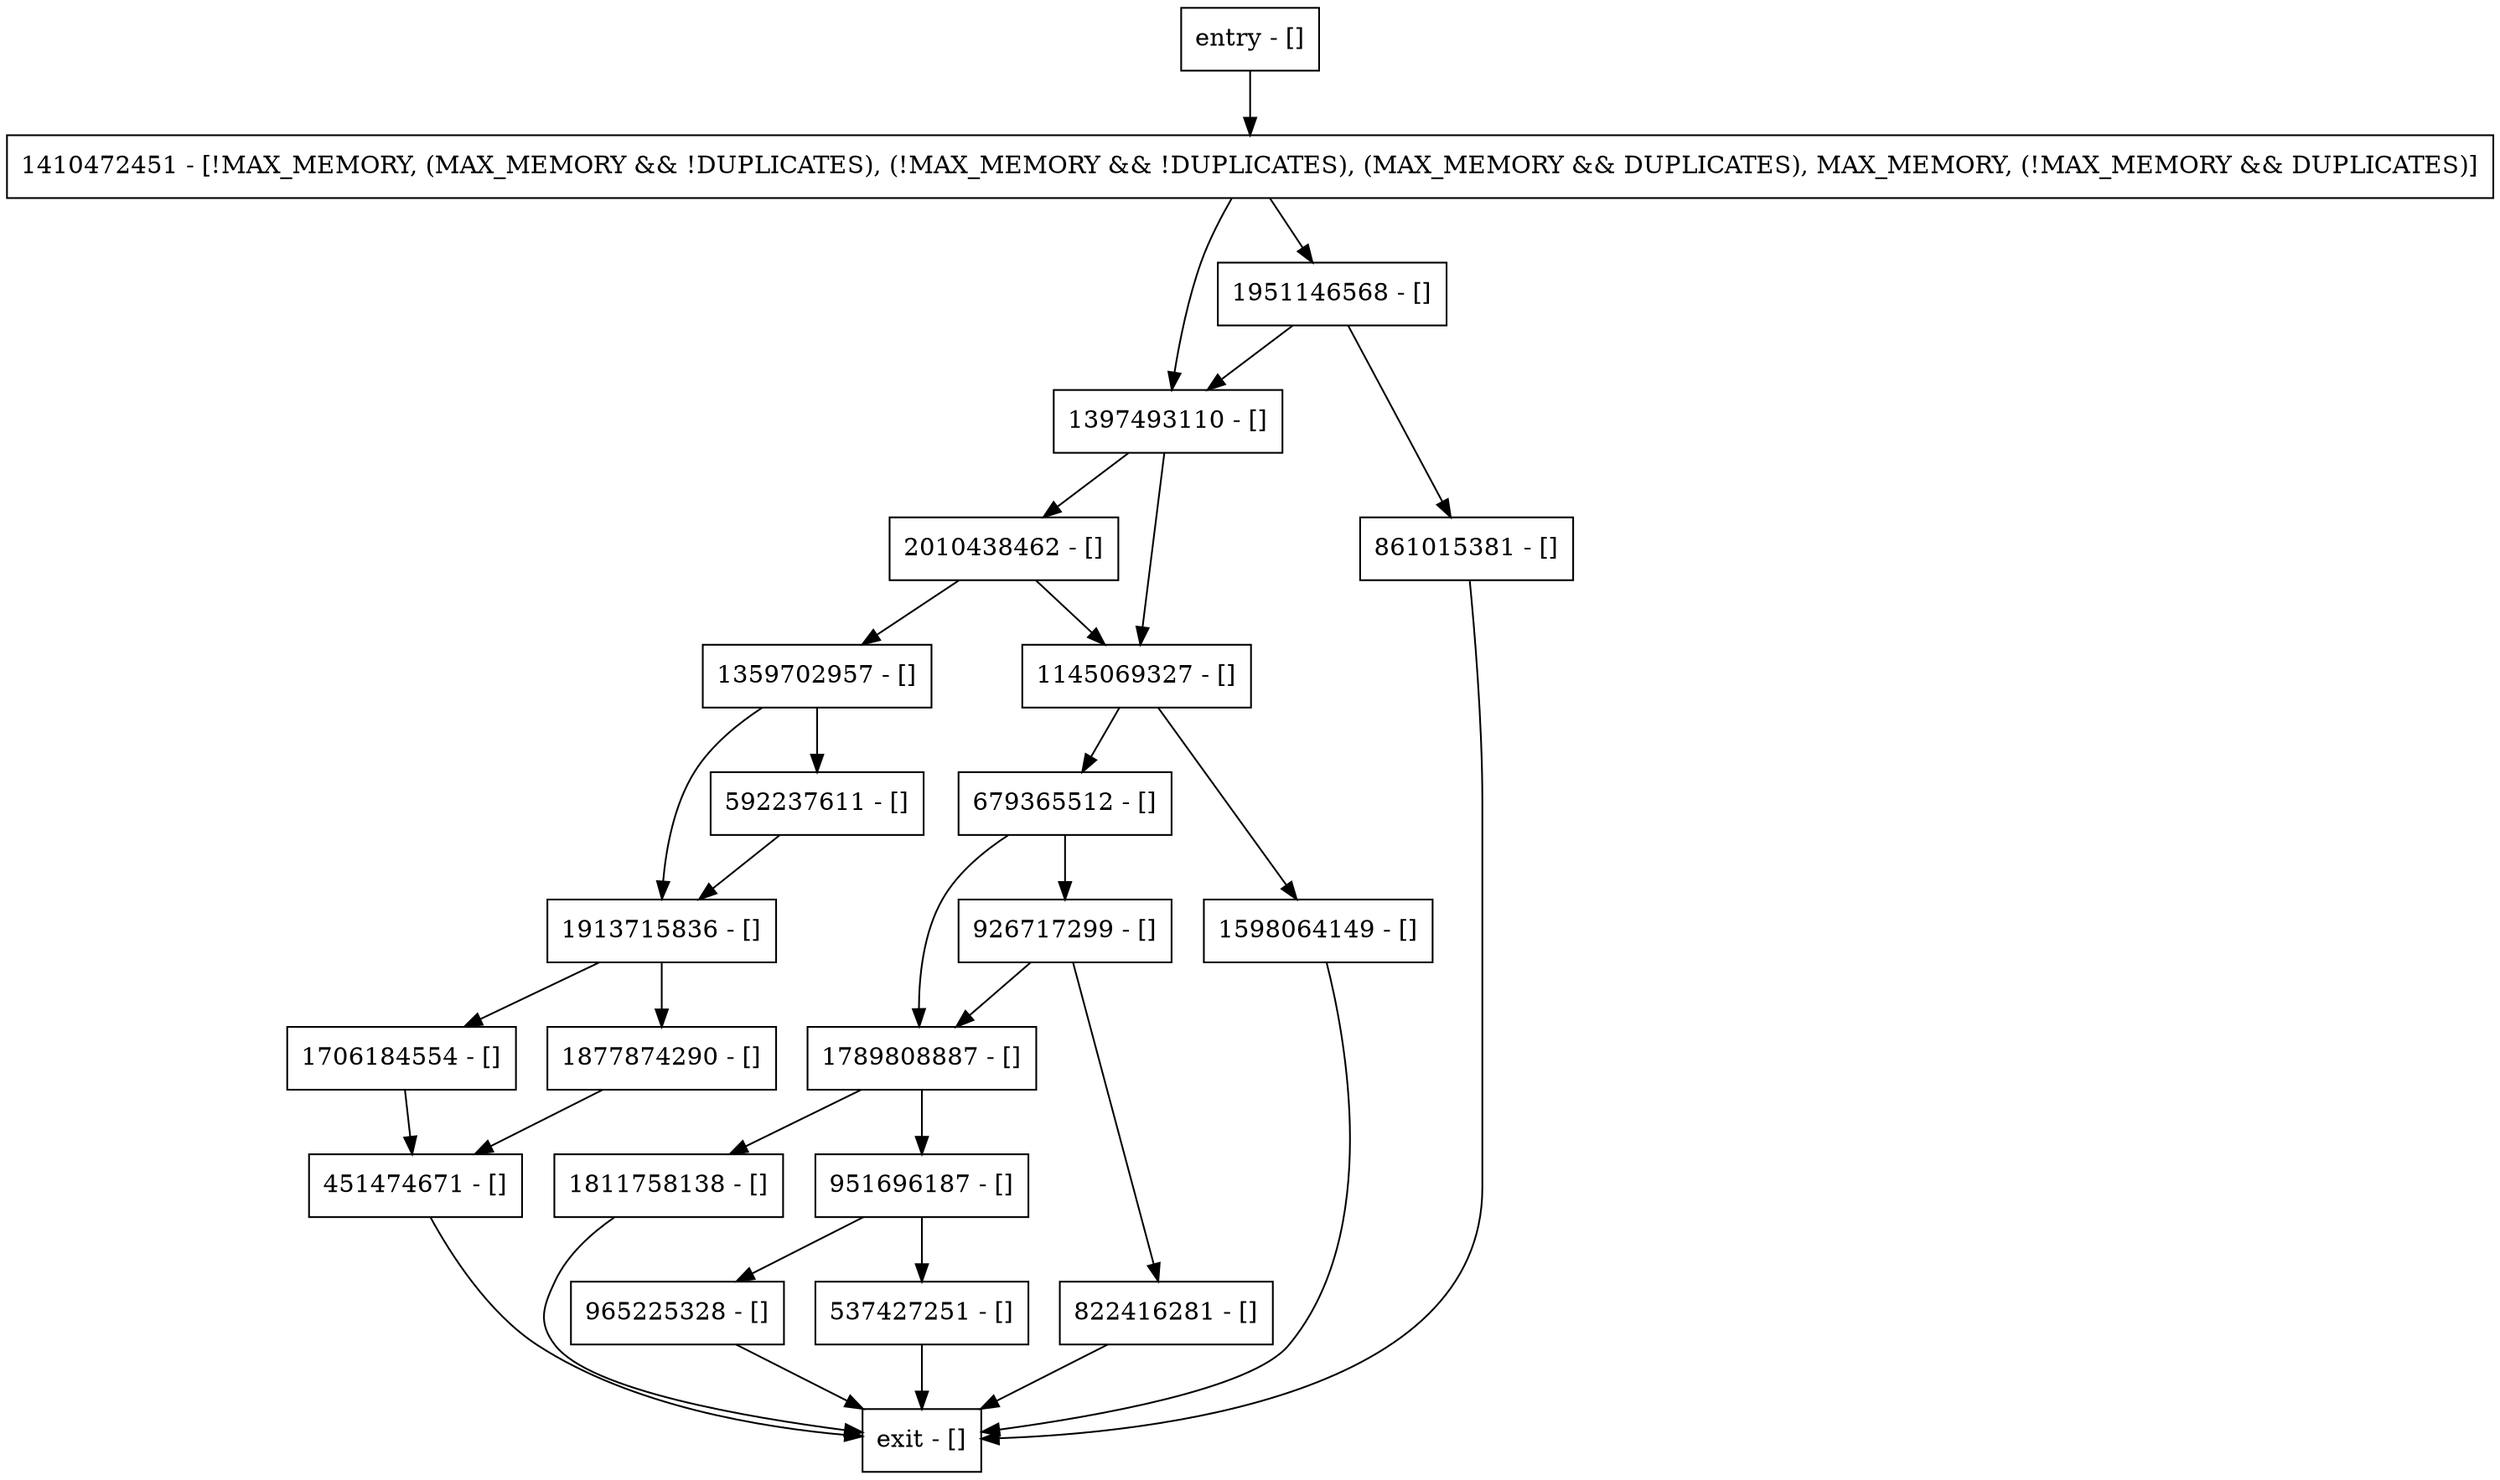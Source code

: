 digraph getWritableLocker {
node [shape=record];
1359702957 [label="1359702957 - []"];
2010438462 [label="2010438462 - []"];
1913715836 [label="1913715836 - []"];
1397493110 [label="1397493110 - []"];
1706184554 [label="1706184554 - []"];
1951146568 [label="1951146568 - []"];
1789808887 [label="1789808887 - []"];
1145069327 [label="1145069327 - []"];
592237611 [label="592237611 - []"];
965225328 [label="965225328 - []"];
679365512 [label="679365512 - []"];
entry [label="entry - []"];
exit [label="exit - []"];
1811758138 [label="1811758138 - []"];
861015381 [label="861015381 - []"];
1877874290 [label="1877874290 - []"];
1410472451 [label="1410472451 - [!MAX_MEMORY, (MAX_MEMORY && !DUPLICATES), (!MAX_MEMORY && !DUPLICATES), (MAX_MEMORY && DUPLICATES), MAX_MEMORY, (!MAX_MEMORY && DUPLICATES)]"];
1598064149 [label="1598064149 - []"];
822416281 [label="822416281 - []"];
537427251 [label="537427251 - []"];
926717299 [label="926717299 - []"];
951696187 [label="951696187 - []"];
451474671 [label="451474671 - []"];
entry;
exit;
1359702957 -> 1913715836;
1359702957 -> 592237611;
2010438462 -> 1359702957;
2010438462 -> 1145069327;
1913715836 -> 1706184554;
1913715836 -> 1877874290;
1397493110 -> 2010438462;
1397493110 -> 1145069327;
1706184554 -> 451474671;
1951146568 -> 1397493110;
1951146568 -> 861015381;
1789808887 -> 1811758138;
1789808887 -> 951696187;
1145069327 -> 679365512;
1145069327 -> 1598064149;
592237611 -> 1913715836;
965225328 -> exit;
679365512 -> 1789808887;
679365512 -> 926717299;
entry -> 1410472451;
1811758138 -> exit;
861015381 -> exit;
1877874290 -> 451474671;
1410472451 -> 1397493110;
1410472451 -> 1951146568;
1598064149 -> exit;
822416281 -> exit;
537427251 -> exit;
926717299 -> 822416281;
926717299 -> 1789808887;
951696187 -> 537427251;
951696187 -> 965225328;
451474671 -> exit;
}
